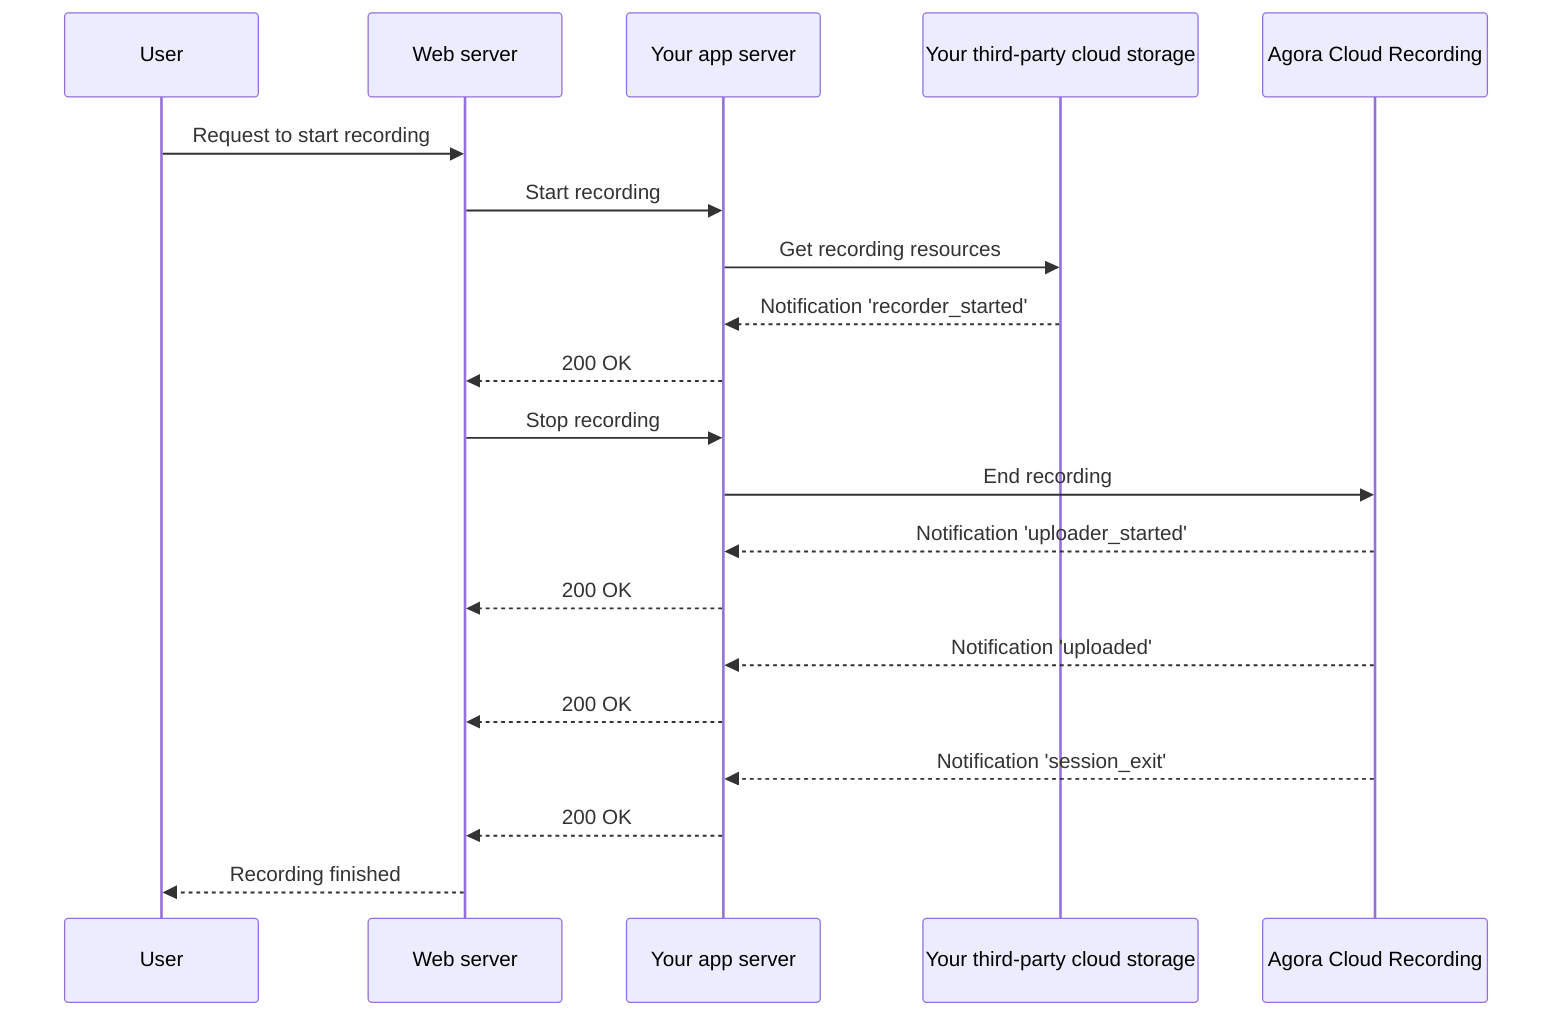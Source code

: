 sequenceDiagram
    participant User1 as User
    participant Web_Server1 as Web server
    participant Your_App_Server as Your app server
    participant Your_Third_Party_Cloud_Storage as Your third-party cloud storage
    participant Agora_Cloud_Recording as Agora Cloud Recording

    User1->>Web_Server1: Request to start recording
    Web_Server1->>Your_App_Server: Start recording
    Your_App_Server->>Your_Third_Party_Cloud_Storage: Get recording resources
    Your_Third_Party_Cloud_Storage-->>Your_App_Server: Notification 'recorder_started'
    Your_App_Server-->>Web_Server1: 200 OK
    Web_Server1->>Your_App_Server: Stop recording
    Your_App_Server->>Agora_Cloud_Recording: End recording
    Agora_Cloud_Recording-->>Your_App_Server: Notification 'uploader_started'
    Your_App_Server-->>Web_Server1: 200 OK
    Agora_Cloud_Recording-->>Your_App_Server: Notification 'uploaded'
    Your_App_Server-->>Web_Server1: 200 OK
    Agora_Cloud_Recording-->>Your_App_Server: Notification 'session_exit'
    Your_App_Server-->>Web_Server1: 200 OK
    Web_Server1-->>User1: Recording finished
